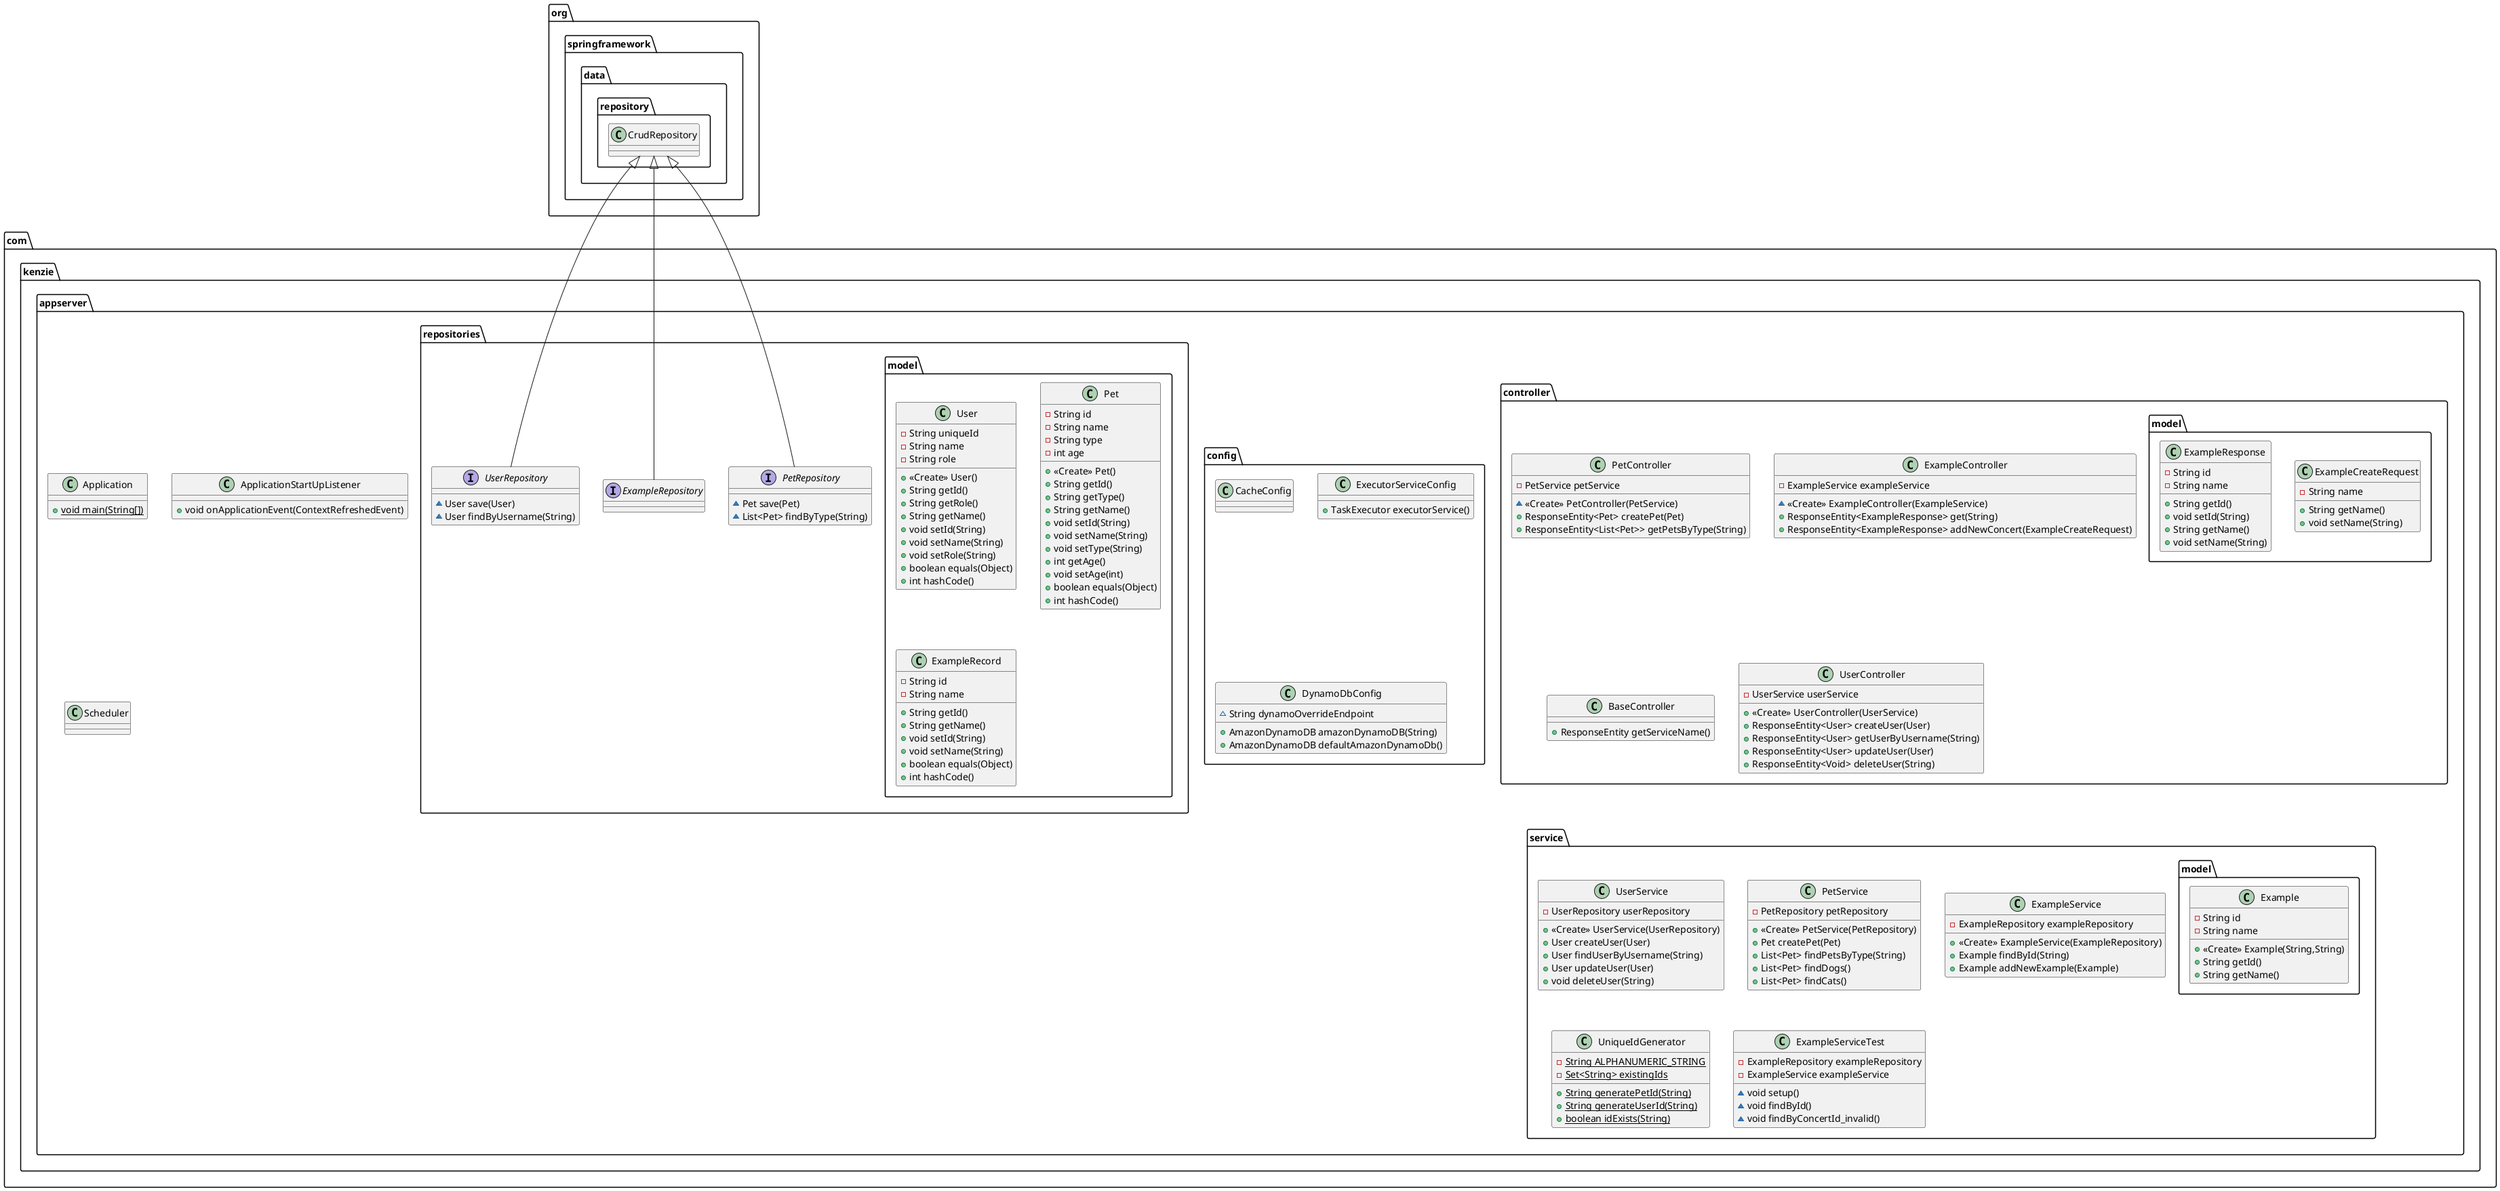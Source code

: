 @startuml
class com.kenzie.appserver.controller.PetController {
- PetService petService
~ <<Create>> PetController(PetService)
+ ResponseEntity<Pet> createPet(Pet)
+ ResponseEntity<List<Pet>> getPetsByType(String)
}
class com.kenzie.appserver.config.CacheConfig {
}
class com.kenzie.appserver.config.ExecutorServiceConfig {
+ TaskExecutor executorService()
}
class com.kenzie.appserver.service.UserService {
- UserRepository userRepository
+ <<Create>> UserService(UserRepository)
+ User createUser(User)
+ User findUserByUsername(String)
+ User updateUser(User)
+ void deleteUser(String)
}
class com.kenzie.appserver.Application {
+ {static} void main(String[])
}
interface com.kenzie.appserver.repositories.PetRepository {
~ Pet save(Pet)
~ List<Pet> findByType(String)
}
class com.kenzie.appserver.controller.ExampleController {
- ExampleService exampleService
~ <<Create>> ExampleController(ExampleService)
+ ResponseEntity<ExampleResponse> get(String)
+ ResponseEntity<ExampleResponse> addNewConcert(ExampleCreateRequest)
}
interface com.kenzie.appserver.repositories.ExampleRepository {
}
class com.kenzie.appserver.controller.model.ExampleCreateRequest {
- String name
+ String getName()
+ void setName(String)
}
interface com.kenzie.appserver.repositories.UserRepository {
~ User save(User)
~ User findByUsername(String)
}
class com.kenzie.appserver.repositories.model.User {
- String uniqueId
- String name
- String role
+ <<Create>> User()
+ String getId()
+ String getRole()
+ String getName()
+ void setId(String)
+ void setName(String)
+ void setRole(String)
+ boolean equals(Object)
+ int hashCode()
}
class com.kenzie.appserver.repositories.model.Pet {
- String id
- String name
- String type
- int age
+ <<Create>> Pet()
+ String getId()
+ String getType()
+ String getName()
+ void setId(String)
+ void setName(String)
+ void setType(String)
+ int getAge()
+ void setAge(int)
+ boolean equals(Object)
+ int hashCode()
}
class com.kenzie.appserver.service.PetService {
- PetRepository petRepository
+ <<Create>> PetService(PetRepository)
+ Pet createPet(Pet)
+ List<Pet> findPetsByType(String)
+ List<Pet> findDogs()
+ List<Pet> findCats()
}
class com.kenzie.appserver.service.model.Example {
- String id
- String name
+ <<Create>> Example(String,String)
+ String getId()
+ String getName()
}
class com.kenzie.appserver.controller.BaseController {
+ ResponseEntity getServiceName()
}
class com.kenzie.appserver.controller.model.ExampleResponse {
- String id
- String name
+ String getId()
+ void setId(String)
+ String getName()
+ void setName(String)
}
class com.kenzie.appserver.service.ExampleService {
- ExampleRepository exampleRepository
+ <<Create>> ExampleService(ExampleRepository)
+ Example findById(String)
+ Example addNewExample(Example)
}
class com.kenzie.appserver.ApplicationStartUpListener {
+ void onApplicationEvent(ContextRefreshedEvent)
}
class com.kenzie.appserver.service.UniqueIdGenerator {
- {static} String ALPHANUMERIC_STRING
- {static} Set<String> existingIds
+ {static} String generatePetId(String)
+ {static} String generateUserId(String)
+ {static} boolean idExists(String)
}
class com.kenzie.appserver.repositories.model.ExampleRecord {
- String id
- String name
+ String getId()
+ String getName()
+ void setId(String)
+ void setName(String)
+ boolean equals(Object)
+ int hashCode()
}
class com.kenzie.appserver.controller.UserController {
- UserService userService
+ <<Create>> UserController(UserService)
+ ResponseEntity<User> createUser(User)
+ ResponseEntity<User> getUserByUsername(String)
+ ResponseEntity<User> updateUser(User)
+ ResponseEntity<Void> deleteUser(String)
}
class com.kenzie.appserver.Scheduler {
}
class com.kenzie.appserver.config.DynamoDbConfig {
~ String dynamoOverrideEndpoint
+ AmazonDynamoDB amazonDynamoDB(String)
+ AmazonDynamoDB defaultAmazonDynamoDb()
}
class com.kenzie.appserver.service.ExampleServiceTest {
- ExampleRepository exampleRepository
- ExampleService exampleService
~ void setup()
~ void findById()
~ void findByConcertId_invalid()
}


org.springframework.data.repository.CrudRepository <|-- com.kenzie.appserver.repositories.PetRepository
org.springframework.data.repository.CrudRepository <|-- com.kenzie.appserver.repositories.ExampleRepository
org.springframework.data.repository.CrudRepository <|-- com.kenzie.appserver.repositories.UserRepository
@enduml